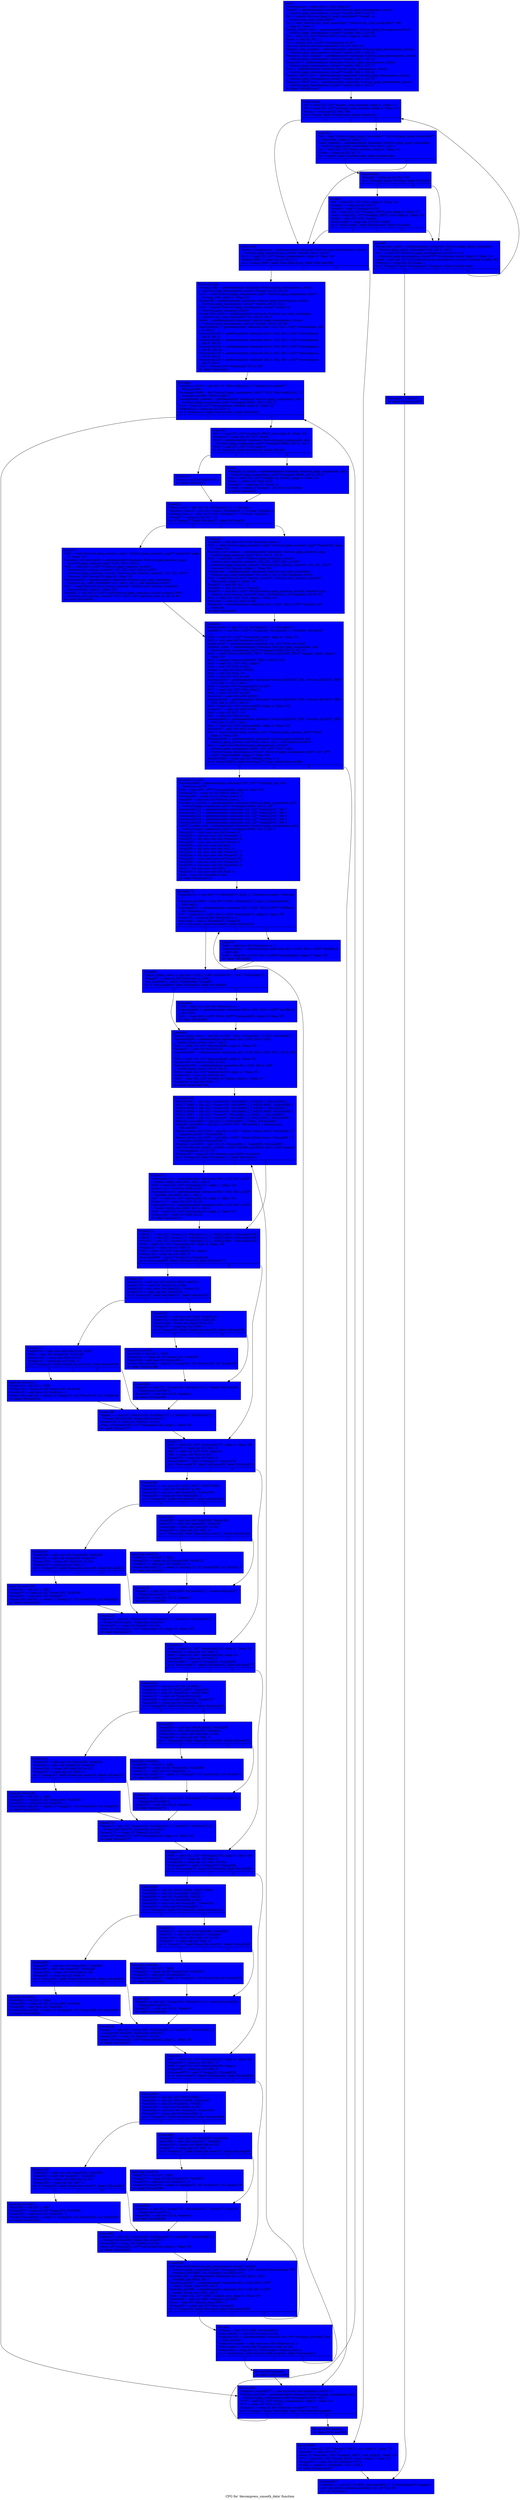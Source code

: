 digraph "CFG for 'decompress_smooth_data' function" {
	label="CFG for 'decompress_smooth_data' function";

	Node0x58850f0 [shape=record, style = filled, fillcolor = blue, label="{entry:\l  %workspace = alloca [64 x i16], align 16\l  %coef1 = getelementptr inbounds %struct.jpeg_decompress_struct,\l... %struct.jpeg_decompress_struct* %cinfo, i64 0, i32 75\l  %0 = bitcast %struct.jpeg_d_coef_controller** %coef1 to\l... %struct.my_coef_controller**\l  %1 = load %struct.my_coef_controller*, %struct.my_coef_controller** %0,\l... align 8, !tbaa !2\l  %total_iMCU_rows = getelementptr inbounds %struct.jpeg_decompress_struct,\l... %struct.jpeg_decompress_struct* %cinfo, i64 0, i32 60\l  %2 = load i32, i32* %total_iMCU_rows, align 8, !tbaa !10\l  %sub = add i32 %2, -1\l  %3 = bitcast [64 x i16]* %workspace to i8*\l  call void @llvm.lifetime.start(i64 128, i8* %3) #5\l  %input_scan_number = getelementptr inbounds %struct.jpeg_decompress_struct,\l... %struct.jpeg_decompress_struct* %cinfo, i64 0, i32 34\l  %output_scan_number = getelementptr inbounds %struct.jpeg_decompress_struct,\l... %struct.jpeg_decompress_struct* %cinfo, i64 0, i32 36\l  %inputctl = getelementptr inbounds %struct.jpeg_decompress_struct,\l... %struct.jpeg_decompress_struct* %cinfo, i64 0, i32 77\l  %Ss = getelementptr inbounds %struct.jpeg_decompress_struct,\l... %struct.jpeg_decompress_struct* %cinfo, i64 0, i32 68\l  %input_iMCU_row = getelementptr inbounds %struct.jpeg_decompress_struct,\l... %struct.jpeg_decompress_struct* %cinfo, i64 0, i32 35\l  %output_iMCU_row = getelementptr inbounds %struct.jpeg_decompress_struct,\l... %struct.jpeg_decompress_struct* %cinfo, i64 0, i32 37\l  br label %while.cond\l}"];
	Node0x58850f0 -> Node0x5884fe0;
	Node0x5884fe0 [shape=record, style = filled, fillcolor = blue, label="{while.cond:                                       \l  %4 = load i32, i32* %input_scan_number, align 4, !tbaa !11\l  %5 = load i32, i32* %output_scan_number, align 4, !tbaa !12\l  %cmp = icmp sgt i32 %4, %5\l  br i1 %cmp, label %while.end, label %land.rhs\l|{<s0>T|<s1>F}}"];
	Node0x5884fe0:s0 -> Node0x5863b70;
	Node0x5884fe0:s1 -> Node0x5863c20;
	Node0x5863c20 [shape=record, style = filled, fillcolor = blue, label="{land.rhs:                                         \l  %6 = load %struct.jpeg_input_controller*, %struct.jpeg_input_controller**\l... %inputctl, align 8, !tbaa !13\l  %eoi_reached = getelementptr inbounds %struct.jpeg_input_controller,\l... %struct.jpeg_input_controller* %6, i64 0, i32 5\l  %7 = load i32, i32* %eoi_reached, align 4, !tbaa !14\l  %lnot = icmp eq i32 %7, 0\l  br i1 %lnot, label %while.body, label %while.end\l|{<s0>T|<s1>F}}"];
	Node0x5863c20:s0 -> Node0x588f6b0;
	Node0x5863c20:s1 -> Node0x5863b70;
	Node0x588f6b0 [shape=record, style = filled, fillcolor = blue, label="{while.body:                                       \l  %cmp4 = icmp eq i32 %4, %5\l  br i1 %cmp4, label %if.then, label %if.end8\l|{<s0>T|<s1>F}}"];
	Node0x588f6b0:s0 -> Node0x588f8c0;
	Node0x588f6b0:s1 -> Node0x588f930;
	Node0x588f8c0 [shape=record, style = filled, fillcolor = blue, label="{if.then:                                          \l  %8 = load i32, i32* %Ss, align 4, !tbaa !16\l  %cmp5 = icmp eq i32 %8, 0\l  %cond = zext i1 %cmp5 to i32\l  %9 = load i32, i32* %input_iMCU_row, align 8, !tbaa !17\l  %10 = load i32, i32* %output_iMCU_row, align 8, !tbaa !18\l  %add = add i32 %10, %cond\l  %not.cmp6 = icmp ugt i32 %9, %add\l  br i1 %not.cmp6, label %while.end, label %if.end8\l|{<s0>T|<s1>F}}"];
	Node0x588f8c0:s0 -> Node0x5863b70;
	Node0x588f8c0:s1 -> Node0x588f930;
	Node0x588f930 [shape=record, style = filled, fillcolor = blue, label="{if.end8:                                          \l  %consume_input = getelementptr inbounds %struct.jpeg_input_controller,\l... %struct.jpeg_input_controller* %6, i64 0, i32 0\l  %11 = load i32 (%struct.jpeg_decompress_struct*)*, i32\l... (%struct.jpeg_decompress_struct*)** %consume_input, align 8, !tbaa !19\l  %call = tail call i32 %11(%struct.jpeg_decompress_struct* nonnull %cinfo) #5\l  %cmp10 = icmp eq i32 %call, 0\l  br i1 %cmp10, label %cleanup407.loopexit, label %while.cond\l|{<s0>T|<s1>F}}"];
	Node0x588f930:s0 -> Node0x5890a20;
	Node0x588f930:s1 -> Node0x5884fe0;
	Node0x5863b70 [shape=record, style = filled, fillcolor = blue, label="{while.end:                                        \l  %num_components = getelementptr inbounds %struct.jpeg_decompress_struct,\l... %struct.jpeg_decompress_struct* %cinfo, i64 0, i32 8\l  %12 = load i32, i32* %num_components, align 8, !tbaa !20\l  %cmp13665 = icmp sgt i32 %12, 0\l  br i1 %cmp13665, label %for.body.lr.ph, label %for.end399\l|{<s0>T|<s1>F}}"];
	Node0x5863b70:s0 -> Node0x5890d00;
	Node0x5863b70:s1 -> Node0x5890de0;
	Node0x5890d00 [shape=record, style = filled, fillcolor = blue, label="{for.body.lr.ph:                                   \l  %comp_info = getelementptr inbounds %struct.jpeg_decompress_struct,\l... %struct.jpeg_decompress_struct* %cinfo, i64 0, i32 43\l  %13 = load %struct.jpeg_component_info*, %struct.jpeg_component_info**\l... %comp_info, align 8, !tbaa !21\l  %mem38 = getelementptr inbounds %struct.jpeg_decompress_struct,\l... %struct.jpeg_decompress_struct* %cinfo, i64 0, i32 1\l  %14 = bitcast %struct.jpeg_decompress_struct* %cinfo to\l... %struct.jpeg_common_struct*\l  %coef_bits_latch = getelementptr inbounds %struct.my_coef_controller,\l... %struct.my_coef_controller* %1, i64 0, i32 6\l  %idct = getelementptr inbounds %struct.jpeg_decompress_struct,\l... %struct.jpeg_decompress_struct* %cinfo, i64 0, i32 80\l  %arraydecay = getelementptr inbounds [64 x i16], [64 x i16]* %workspace, i64\l... 0, i64 0\l  %arrayidx336 = getelementptr inbounds [64 x i16], [64 x i16]* %workspace,\l... i64 0, i64 2\l  %arrayidx282 = getelementptr inbounds [64 x i16], [64 x i16]* %workspace,\l... i64 0, i64 9\l  %arrayidx228 = getelementptr inbounds [64 x i16], [64 x i16]* %workspace,\l... i64 0, i64 16\l  %arrayidx176 = getelementptr inbounds [64 x i16], [64 x i16]* %workspace,\l... i64 0, i64 8\l  %arrayidx126 = getelementptr inbounds [64 x i16], [64 x i16]* %workspace,\l... i64 0, i64 1\l  %15 = bitcast i16* %arrayidx176 to i32*\l  br label %for.body\l}"];
	Node0x5890d00 -> Node0x5891850;
	Node0x5891850 [shape=record, style = filled, fillcolor = blue, label="{for.body:                                         \l  %indvars.iv676 = phi i64 [ 0, %for.body.lr.ph ], [ %indvars.iv.next677,\l... %for.inc396 ]\l  %compptr.0666 = phi %struct.jpeg_component_info* [ %13, %for.body.lr.ph ], [\l... %incdec.ptr398, %for.inc396 ]\l  %component_needed = getelementptr inbounds %struct.jpeg_component_info,\l... %struct.jpeg_component_info* %compptr.0666, i64 0, i32 12\l  %16 = load i32, i32* %component_needed, align 8, !tbaa !22\l  %tobool14 = icmp eq i32 %16, 0\l  br i1 %tobool14, label %for.inc396, label %if.end16\l|{<s0>T|<s1>F}}"];
	Node0x5891850:s0 -> Node0x5891a50;
	Node0x5891850:s1 -> Node0x588fbc0;
	Node0x588fbc0 [shape=record, style = filled, fillcolor = blue, label="{if.end16:                                         \l  %17 = load i32, i32* %output_iMCU_row, align 8, !tbaa !18\l  %cmp18 = icmp ult i32 %17, %sub\l  %18 = getelementptr inbounds %struct.jpeg_component_info,\l... %struct.jpeg_component_info* %compptr.0666, i64 0, i32 3\l  %19 = load i32, i32* %18, align 4\l  br i1 %cmp18, label %if.then19, label %if.else\l|{<s0>T|<s1>F}}"];
	Node0x588fbc0:s0 -> Node0x5892c50;
	Node0x588fbc0:s1 -> Node0x5892d00;
	Node0x5892c50 [shape=record, style = filled, fillcolor = blue, label="{if.then19:                                        \l  %mul = shl nsw i32 %19, 1\l  br label %if.end25\l}"];
	Node0x5892c50 -> Node0x5892f00;
	Node0x5892d00 [shape=record, style = filled, fillcolor = blue, label="{if.else:                                          \l  %height_in_blocks = getelementptr inbounds %struct.jpeg_component_info,\l... %struct.jpeg_component_info* %compptr.0666, i64 0, i32 8\l  %20 = load i32, i32* %height_in_blocks, align 8, !tbaa !24\l  %rem = urem i32 %20, %19\l  %cmp21 = icmp eq i32 %rem, 0\l  %.rem = select i1 %cmp21, i32 %19, i32 %rem\l  br label %if.end25\l}"];
	Node0x5892d00 -> Node0x5892f00;
	Node0x5892f00 [shape=record, style = filled, fillcolor = blue, label="{if.end25:                                         \l  %last_row.0 = phi i32 [ 0, %if.then19 ], [ 1, %if.else ]\l  %access_rows.0 = phi i32 [ %mul, %if.then19 ], [ %.rem, %if.else ]\l  %block_rows.1 = phi i32 [ %19, %if.then19 ], [ %.rem, %if.else ]\l  %cmp27 = icmp eq i32 %17, 0\l  br i1 %cmp27, label %if.else37, label %if.then28\l|{<s0>T|<s1>F}}"];
	Node0x5892f00:s0 -> Node0x58935e0;
	Node0x5892f00:s1 -> Node0x58936c0;
	Node0x58936c0 [shape=record, style = filled, fillcolor = blue, label="{if.then28:                                        \l  %add30 = add nsw i32 %19, %access_rows.0\l  %21 = load %struct.jpeg_memory_mgr*, %struct.jpeg_memory_mgr** %mem38, align\l... 8, !tbaa !25\l  %access_virt_barray = getelementptr inbounds %struct.jpeg_memory_mgr,\l... %struct.jpeg_memory_mgr* %21, i64 0, i32 8\l  %22 = load [64 x i16]** (%struct.jpeg_common_struct*,\l... %struct.jvirt_barray_control*, i32, i32, i32)*, [64 x i16]**\l... (%struct.jpeg_common_struct*, %struct.jvirt_barray_control*, i32, i32, i32)**\l... %access_virt_barray, align 8, !tbaa !26\l  %arrayidx = getelementptr inbounds %struct.my_coef_controller,\l... %struct.my_coef_controller* %1, i64 0, i32 5, i64 %indvars.iv676\l  %23 = load %struct.jvirt_barray_control*, %struct.jvirt_barray_control**\l... %arrayidx, align 8, !tbaa !29\l  %sub32 = add i32 %17, -1\l  %mul34 = mul i32 %19, %sub32\l  %call35 = call [64 x i16]** %22(%struct.jpeg_common_struct* nonnull %14,\l... %struct.jvirt_barray_control* %23, i32 %mul34, i32 %add30, i32 0) #5\l  %24 = load i32, i32* %18, align 4, !tbaa !30\l  %idx.ext = sext i32 %24 to i64\l  %add.ptr = getelementptr inbounds [64 x i16]*, [64 x i16]** %call35, i64\l... %idx.ext\l  br label %if.end44\l}"];
	Node0x58936c0 -> Node0x5894000;
	Node0x58935e0 [shape=record, style = filled, fillcolor = blue, label="{if.else37:                                        \l  %25 = load %struct.jpeg_memory_mgr*, %struct.jpeg_memory_mgr** %mem38, align\l... 8, !tbaa !25\l  %access_virt_barray39 = getelementptr inbounds %struct.jpeg_memory_mgr,\l... %struct.jpeg_memory_mgr* %25, i64 0, i32 8\l  %26 = load [64 x i16]** (%struct.jpeg_common_struct*,\l... %struct.jvirt_barray_control*, i32, i32, i32)*, [64 x i16]**\l... (%struct.jpeg_common_struct*, %struct.jvirt_barray_control*, i32, i32, i32)**\l... %access_virt_barray39, align 8, !tbaa !26\l  %arrayidx42 = getelementptr inbounds %struct.my_coef_controller,\l... %struct.my_coef_controller* %1, i64 0, i32 5, i64 %indvars.iv676\l  %27 = load %struct.jvirt_barray_control*, %struct.jvirt_barray_control**\l... %arrayidx42, align 8, !tbaa !29\l  %call43 = call [64 x i16]** %26(%struct.jpeg_common_struct* nonnull %14,\l... %struct.jvirt_barray_control* %27, i32 0, i32 %access_rows.0, i32 0) #5\l  br label %if.end44\l}"];
	Node0x58935e0 -> Node0x5894000;
	Node0x5894000 [shape=record, style = filled, fillcolor = blue, label="{if.end44:                                         \l  %first_row.0 = phi i32 [ 0, %if.then28 ], [ 1, %if.else37 ]\l  %buffer.0 = phi [64 x i16]** [ %add.ptr, %if.then28 ], [ %call43, %if.else37\l... ]\l  %28 = load i32*, i32** %coef_bits_latch, align 8, !tbaa !31\l  %29 = mul nsw i64 %indvars.iv676, 6\l  %add.ptr47 = getelementptr inbounds i32, i32* %28, i64 %29\l  %quant_table = getelementptr inbounds %struct.jpeg_component_info,\l... %struct.jpeg_component_info* %compptr.0666, i64 0, i32 19\l  %30 = load %struct.JQUANT_TBL*, %struct.JQUANT_TBL** %quant_table, align 8,\l... !tbaa !34\l  %31 = bitcast %struct.JQUANT_TBL* %30 to i32*\l  %32 = load i32, i32* %31, align 4\l  %33 = zext i32 %32 to i64\l  %conv = and i64 %33, 65535\l  %34 = lshr i32 %32, 16\l  %35 = zext i32 %34 to i64\l  %arrayidx53 = getelementptr inbounds %struct.JQUANT_TBL, %struct.JQUANT_TBL*\l... %30, i64 0, i32 0, i64 8\l  %36 = bitcast i16* %arrayidx53 to i32*\l  %37 = load i32, i32* %36, align 4\l  %38 = zext i32 %37 to i64\l  %conv54 = and i64 %38, 65535\l  %arrayidx56 = getelementptr inbounds %struct.JQUANT_TBL, %struct.JQUANT_TBL*\l... %30, i64 0, i32 0, i64 16\l  %39 = load i16, i16* %arrayidx56, align 4, !tbaa !35\l  %conv57 = zext i16 %39 to i64\l  %40 = lshr i32 %37, 16\l  %41 = zext i32 %40 to i64\l  %arrayidx62 = getelementptr inbounds %struct.JQUANT_TBL, %struct.JQUANT_TBL*\l... %30, i64 0, i32 0, i64 2\l  %42 = load i16, i16* %arrayidx62, align 4, !tbaa !35\l  %conv63 = zext i16 %42 to i64\l  %43 = load %struct.jpeg_inverse_dct*, %struct.jpeg_inverse_dct** %idct,\l... align 8, !tbaa !36\l  %arrayidx66 = getelementptr inbounds %struct.jpeg_inverse_dct,\l... %struct.jpeg_inverse_dct* %43, i64 0, i32 1, i64 %indvars.iv676\l  %44 = load void (%struct.jpeg_decompress_struct*,\l... %struct.jpeg_component_info*, i16*, i8**, i32)*, void\l... (%struct.jpeg_decompress_struct*, %struct.jpeg_component_info*, i16*, i8**,\l... i32)** %arrayidx66, align 8, !tbaa !29\l  %cmp70662 = icmp sgt i32 %block_rows.1, 0\l  br i1 %cmp70662, label %for.body72.lr.ph, label %for.inc396\l|{<s0>T|<s1>F}}"];
	Node0x5894000:s0 -> Node0x5895720;
	Node0x5894000:s1 -> Node0x5891a50;
	Node0x5895720 [shape=record, style = filled, fillcolor = blue, label="{for.body72.lr.ph:                                 \l  %arrayidx68 = getelementptr inbounds i8**, i8*** %output_buf, i64\l... %indvars.iv676\l  %45 = load i8**, i8*** %arrayidx68, align 8, !tbaa !29\l  %tobool75 = icmp ne i32 %first_row.0, 0\l  %tobool84 = icmp ne i32 %last_row.0, 0\l  %sub86 = add nsw i32 %block_rows.1, -1\l  %width_in_blocks = getelementptr inbounds %struct.jpeg_component_info,\l... %struct.jpeg_component_info* %compptr.0666, i64 0, i32 7\l  %arrayidx122 = getelementptr inbounds i32, i32* %add.ptr47, i64 1\l  %arrayidx172 = getelementptr inbounds i32, i32* %add.ptr47, i64 2\l  %arrayidx224 = getelementptr inbounds i32, i32* %add.ptr47, i64 3\l  %arrayidx278 = getelementptr inbounds i32, i32* %add.ptr47, i64 4\l  %arrayidx332 = getelementptr inbounds i32, i32* %add.ptr47, i64 5\l  %DCT_scaled_size = getelementptr inbounds %struct.jpeg_component_info,\l... %struct.jpeg_component_info* %compptr.0666, i64 0, i32 9\l  %mul341 = mul nuw nsw i64 %conv, 9\l  %shl350 = shl nuw nsw i64 %conv63, 7\l  %shl352 = shl nuw nsw i64 %conv63, 8\l  %mul287 = mul nuw nsw i64 %conv, 5\l  %shl296 = shl nuw nsw i64 %41, 7\l  %shl298 = shl nuw nsw i64 %41, 8\l  %shl242 = shl nuw nsw i64 %conv57, 7\l  %shl244 = shl nuw nsw i64 %conv57, 8\l  %mul181 = mul nuw nsw i64 %conv, 36\l  %shl188 = shl nuw nsw i64 %conv54, 7\l  %shl190 = shl nuw nsw i64 %conv54, 8\l  %shl = shl nuw nsw i64 %35, 7\l  %shl139 = shl nuw nsw i64 %35, 8\l  %46 = zext i32 %sub86 to i64\l  br label %for.body72\l}"];
	Node0x5895720 -> Node0x5896f70;
	Node0x5896f70 [shape=record, style = filled, fillcolor = blue, label="{for.body72:                                       \l  %indvars.iv = phi i64 [ 0, %for.body72.lr.ph ], [ %indvars.iv.next, %for.end\l... ]\l  %output_ptr.0663 = phi i8** [ %45, %for.body72.lr.ph ], [ %add.ptr392,\l... %for.end ]\l  %arrayidx74 = getelementptr inbounds [64 x i16]*, [64 x i16]** %buffer.0,\l... i64 %indvars.iv\l  %47 = load [64 x i16]*, [64 x i16]** %arrayidx74, align 8, !tbaa !29\l  %cmp76 = icmp eq i64 %indvars.iv, 0\l  %or.cond = and i1 %tobool75, %cmp76\l  br i1 %or.cond, label %if.end83, label %if.else79\l|{<s0>T|<s1>F}}"];
	Node0x5896f70:s0 -> Node0x58479e0;
	Node0x5896f70:s1 -> Node0x5847ac0;
	Node0x5847ac0 [shape=record, style = filled, fillcolor = blue, label="{if.else79:                                        \l  %48 = add nsw i64 %indvars.iv, -1\l  %arrayidx82 = getelementptr inbounds [64 x i16]*, [64 x i16]** %buffer.0,\l... i64 %48\l  %49 = load [64 x i16]*, [64 x i16]** %arrayidx82, align 8, !tbaa !29\l  br label %if.end83\l}"];
	Node0x5847ac0 -> Node0x58479e0;
	Node0x58479e0 [shape=record, style = filled, fillcolor = blue, label="{if.end83:                                         \l  %prev_block_row.0 = phi [64 x i16]* [ %49, %if.else79 ], [ %47, %for.body72 ]\l  %cmp87 = icmp eq i64 %indvars.iv, %46\l  %or.cond649 = and i1 %tobool84, %cmp87\l  br i1 %or.cond649, label %if.end94, label %if.else90\l|{<s0>T|<s1>F}}"];
	Node0x58479e0:s0 -> Node0x5897ce0;
	Node0x58479e0:s1 -> Node0x5897dc0;
	Node0x5897dc0 [shape=record, style = filled, fillcolor = blue, label="{if.else90:                                        \l  %50 = add nuw nsw i64 %indvars.iv, 1\l  %arrayidx93 = getelementptr inbounds [64 x i16]*, [64 x i16]** %buffer.0,\l... i64 %50\l  %51 = load [64 x i16]*, [64 x i16]** %arrayidx93, align 8, !tbaa !29\l  br label %if.end94\l}"];
	Node0x5897dc0 -> Node0x5897ce0;
	Node0x5897ce0 [shape=record, style = filled, fillcolor = blue, label="{if.end94:                                         \l  %next_block_row.0 = phi [64 x i16]* [ %51, %if.else90 ], [ %47, %if.end83 ]\l  %arrayidx96 = getelementptr inbounds [64 x i16], [64 x i16]*\l... %prev_block_row.0, i64 0, i64 0\l  %52 = load i16, i16* %arrayidx96, align 2, !tbaa !35\l  %conv97 = sext i16 %52 to i32\l  %arrayidx99 = getelementptr inbounds [64 x i16], [64 x i16]* %47, i64 0, i64\l... 0\l  %53 = load i16, i16* %arrayidx99, align 2, !tbaa !35\l  %conv100 = sext i16 %53 to i32\l  %arrayidx102 = getelementptr inbounds [64 x i16], [64 x i16]*\l... %next_block_row.0, i64 0, i64 0\l  %54 = load i16, i16* %arrayidx102, align 2, !tbaa !35\l  %conv103 = sext i16 %54 to i32\l  %55 = load i32, i32* %width_in_blocks, align 4, !tbaa !37\l  %sub104 = add i32 %55, -1\l  br label %for.body108\l}"];
	Node0x5897ce0 -> Node0x5898760;
	Node0x5898760 [shape=record, style = filled, fillcolor = blue, label="{for.body108:                                      \l  %DC8.0661 = phi i32 [ %conv103, %if.end94 ], [ %DC9.1, %if.end385 ]\l  %DC7.0660 = phi i32 [ %conv103, %if.end94 ], [ %DC8.0661, %if.end385 ]\l  %DC5.0659 = phi i32 [ %conv100, %if.end94 ], [ %DC6.1, %if.end385 ]\l  %DC4.0658 = phi i32 [ %conv100, %if.end94 ], [ %DC5.0659, %if.end385 ]\l  %DC2.0657 = phi i32 [ %conv97, %if.end94 ], [ %DC3.1, %if.end385 ]\l  %DC1.0656 = phi i32 [ %conv97, %if.end94 ], [ %DC2.0657, %if.end385 ]\l  %block_num.0655 = phi i32 [ 0, %if.end94 ], [ %inc, %if.end385 ]\l  %buffer_ptr.0654 = phi [64 x i16]* [ %47, %if.end94 ], [ %incdec.ptr,\l... %if.end385 ]\l  %prev_block_row.1653 = phi [64 x i16]* [ %prev_block_row.0, %if.end94 ], [\l... %incdec.ptr387, %if.end385 ]\l  %next_block_row.1652 = phi [64 x i16]* [ %next_block_row.0, %if.end94 ], [\l... %incdec.ptr388, %if.end385 ]\l  %output_col.0651 = phi i32 [ 0, %if.end94 ], [ %add389, %if.end385 ]\l  call void @jcopy_block_row([64 x i16]* %buffer_ptr.0654, [64 x i16]* nonnull\l... %workspace, i32 1) #5\l  %cmp109 = icmp ult i32 %block_num.0655, %sub104\l  br i1 %cmp109, label %if.then111, label %if.end121\l|{<s0>T|<s1>F}}"];
	Node0x5898760:s0 -> Node0x5873a90;
	Node0x5898760:s1 -> Node0x5873b70;
	Node0x5873a90 [shape=record, style = filled, fillcolor = blue, label="{if.then111:                                       \l  %arrayidx113 = getelementptr inbounds [64 x i16], [64 x i16]*\l... %prev_block_row.1653, i64 1, i64 0\l  %56 = load i16, i16* %arrayidx113, align 2, !tbaa !35\l  %conv114 = sext i16 %56 to i32\l  %arrayidx116 = getelementptr inbounds [64 x i16], [64 x i16]*\l... %buffer_ptr.0654, i64 1, i64 0\l  %57 = load i16, i16* %arrayidx116, align 2, !tbaa !35\l  %conv117 = sext i16 %57 to i32\l  %arrayidx119 = getelementptr inbounds [64 x i16], [64 x i16]*\l... %next_block_row.1652, i64 1, i64 0\l  %58 = load i16, i16* %arrayidx119, align 2, !tbaa !35\l  %conv120 = sext i16 %58 to i32\l  br label %if.end121\l}"];
	Node0x5873a90 -> Node0x5873b70;
	Node0x5873b70 [shape=record, style = filled, fillcolor = blue, label="{if.end121:                                        \l  %DC3.1 = phi i32 [ %conv114, %if.then111 ], [ %DC2.0657, %for.body108 ]\l  %DC6.1 = phi i32 [ %conv117, %if.then111 ], [ %DC5.0659, %for.body108 ]\l  %DC9.1 = phi i32 [ %conv120, %if.then111 ], [ %DC8.0661, %for.body108 ]\l  %59 = load i32, i32* %arrayidx122, align 4, !tbaa !38\l  %cmp123 = icmp ne i32 %59, 0\l  %60 = load i16, i16* %arrayidx126, align 2\l  %cmp128 = icmp eq i16 %60, 0\l  %or.cond669 = and i1 %cmp123, %cmp128\l  br i1 %or.cond669, label %if.then130, label %if.end171\l|{<s0>T|<s1>F}}"];
	Node0x5873b70:s0 -> Node0x58744e0;
	Node0x5873b70:s1 -> Node0x58745c0;
	Node0x58744e0 [shape=record, style = filled, fillcolor = blue, label="{if.then130:                                       \l  %sub132 = sub nsw i32 %DC4.0658, %DC6.1\l  %conv133 = sext i32 %sub132 to i64\l  %mul134 = mul nsw i64 %mul181, %conv133\l  %cmp135 = icmp sgt i64 %mul134, -1\l  br i1 %cmp135, label %if.then137, label %if.else151\l|{<s0>T|<s1>F}}"];
	Node0x58744e0:s0 -> Node0x5874930;
	Node0x58744e0:s1 -> Node0x5874a10;
	Node0x5874930 [shape=record, style = filled, fillcolor = blue, label="{if.then137:                                       \l  %add138 = add nsw i64 %mul134, %shl\l  %div = sdiv i64 %add138, %shl139\l  %conv140 = trunc i64 %div to i32\l  %cmp141 = icmp sgt i32 %59, 0\l  br i1 %cmp141, label %land.lhs.true143, label %if.end168\l|{<s0>T|<s1>F}}"];
	Node0x5874930:s0 -> Node0x5874db0;
	Node0x5874930:s1 -> Node0x5874eb0;
	Node0x5874db0 [shape=record, style = filled, fillcolor = blue, label="{land.lhs.true143:                                 \l  %shl144 = shl i32 1, %59\l  %cmp145 = icmp slt i32 %conv140, %shl144\l  %sub149 = add nsw i32 %shl144, -1\l  %conv140.sub149 = select i1 %cmp145, i32 %conv140, i32 %sub149\l  br label %if.end168\l}"];
	Node0x5874db0 -> Node0x5874eb0;
	Node0x5874a10 [shape=record, style = filled, fillcolor = blue, label="{if.else151:                                       \l  %sub153 = sub nsw i64 %shl, %mul134\l  %div155 = sdiv i64 %sub153, %shl139\l  %conv156 = trunc i64 %div155 to i32\l  %cmp157 = icmp sgt i32 %59, 0\l  br i1 %cmp157, label %land.lhs.true159, label %if.end166\l|{<s0>T|<s1>F}}"];
	Node0x5874a10:s0 -> Node0x58754a0;
	Node0x5874a10:s1 -> Node0x58755a0;
	Node0x58754a0 [shape=record, style = filled, fillcolor = blue, label="{land.lhs.true159:                                 \l  %shl160 = shl i32 1, %59\l  %cmp161 = icmp slt i32 %conv156, %shl160\l  %sub165 = add nsw i32 %shl160, -1\l  %conv156.sub165 = select i1 %cmp161, i32 %conv156, i32 %sub165\l  br label %if.end166\l}"];
	Node0x58754a0 -> Node0x58755a0;
	Node0x58755a0 [shape=record, style = filled, fillcolor = blue, label="{if.end166:                                        \l  %pred.0 = phi i32 [ %conv156, %if.else151 ], [ %conv156.sub165,\l... %land.lhs.true159 ]\l  %sub167 = sub nsw i32 0, %pred.0\l  br label %if.end168\l}"];
	Node0x58755a0 -> Node0x5874eb0;
	Node0x5874eb0 [shape=record, style = filled, fillcolor = blue, label="{if.end168:                                        \l  %pred.1 = phi i32 [ %conv140, %if.then137 ], [ %sub167, %if.end166 ], [\l... %conv140.sub149, %land.lhs.true143 ]\l  %conv169 = trunc i32 %pred.1 to i16\l  store i16 %conv169, i16* %arrayidx126, align 2, !tbaa !35\l  br label %if.end171\l}"];
	Node0x5874eb0 -> Node0x58745c0;
	Node0x58745c0 [shape=record, style = filled, fillcolor = blue, label="{if.end171:                                        \l  %61 = load i32, i32* %arrayidx172, align 4, !tbaa !38\l  %cmp173 = icmp ne i32 %61, 0\l  %62 = load i32, i32* %15, align 16\l  %63 = trunc i32 %62 to i16\l  %cmp178 = icmp eq i16 %63, 0\l  %or.cond670 = and i1 %cmp173, %cmp178\l  br i1 %or.cond670, label %if.then180, label %if.end223\l|{<s0>T|<s1>F}}"];
	Node0x58745c0:s0 -> Node0x5895f10;
	Node0x58745c0:s1 -> Node0x5895ff0;
	Node0x5895f10 [shape=record, style = filled, fillcolor = blue, label="{if.then180:                                       \l  %sub182 = sub nsw i32 %DC2.0657, %DC8.0661\l  %conv183 = sext i32 %sub182 to i64\l  %mul184 = mul nsw i64 %mul181, %conv183\l  %cmp185 = icmp sgt i64 %mul184, -1\l  br i1 %cmp185, label %if.then187, label %if.else203\l|{<s0>T|<s1>F}}"];
	Node0x5895f10:s0 -> Node0x5896360;
	Node0x5895f10:s1 -> Node0x5896440;
	Node0x5896360 [shape=record, style = filled, fillcolor = blue, label="{if.then187:                                       \l  %add189 = add nsw i64 %mul184, %shl188\l  %div191 = sdiv i64 %add189, %shl190\l  %conv192 = trunc i64 %div191 to i32\l  %cmp193 = icmp sgt i32 %61, 0\l  br i1 %cmp193, label %land.lhs.true195, label %if.end220\l|{<s0>T|<s1>F}}"];
	Node0x5896360:s0 -> Node0x5896710;
	Node0x5896360:s1 -> Node0x58a1730;
	Node0x5896710 [shape=record, style = filled, fillcolor = blue, label="{land.lhs.true195:                                 \l  %shl196 = shl i32 1, %61\l  %cmp197 = icmp slt i32 %conv192, %shl196\l  %sub201 = add nsw i32 %shl196, -1\l  %conv192.sub201 = select i1 %cmp197, i32 %conv192, i32 %sub201\l  br label %if.end220\l}"];
	Node0x5896710 -> Node0x58a1730;
	Node0x5896440 [shape=record, style = filled, fillcolor = blue, label="{if.else203:                                       \l  %sub205 = sub nsw i64 %shl188, %mul184\l  %div207 = sdiv i64 %sub205, %shl190\l  %conv208 = trunc i64 %div207 to i32\l  %cmp209 = icmp sgt i32 %61, 0\l  br i1 %cmp209, label %land.lhs.true211, label %if.end218\l|{<s0>T|<s1>F}}"];
	Node0x5896440:s0 -> Node0x58a1d50;
	Node0x5896440:s1 -> Node0x58a1e50;
	Node0x58a1d50 [shape=record, style = filled, fillcolor = blue, label="{land.lhs.true211:                                 \l  %shl212 = shl i32 1, %61\l  %cmp213 = icmp slt i32 %conv208, %shl212\l  %sub217 = add nsw i32 %shl212, -1\l  %conv208.sub217 = select i1 %cmp213, i32 %conv208, i32 %sub217\l  br label %if.end218\l}"];
	Node0x58a1d50 -> Node0x58a1e50;
	Node0x58a1e50 [shape=record, style = filled, fillcolor = blue, label="{if.end218:                                        \l  %pred.2 = phi i32 [ %conv208, %if.else203 ], [ %conv208.sub217,\l... %land.lhs.true211 ]\l  %sub219 = sub nsw i32 0, %pred.2\l  br label %if.end220\l}"];
	Node0x58a1e50 -> Node0x58a1730;
	Node0x58a1730 [shape=record, style = filled, fillcolor = blue, label="{if.end220:                                        \l  %pred.3 = phi i32 [ %conv192, %if.then187 ], [ %sub219, %if.end218 ], [\l... %conv192.sub201, %land.lhs.true195 ]\l  %conv221 = trunc i32 %pred.3 to i16\l  store i16 %conv221, i16* %arrayidx176, align 16, !tbaa !35\l  br label %if.end223\l}"];
	Node0x58a1730 -> Node0x5895ff0;
	Node0x5895ff0 [shape=record, style = filled, fillcolor = blue, label="{if.end223:                                        \l  %64 = load i32, i32* %arrayidx224, align 4, !tbaa !38\l  %cmp225 = icmp ne i32 %64, 0\l  %65 = load i16, i16* %arrayidx228, align 16\l  %cmp230 = icmp eq i16 %65, 0\l  %or.cond671 = and i1 %cmp225, %cmp230\l  br i1 %or.cond671, label %if.then232, label %if.end277\l|{<s0>T|<s1>F}}"];
	Node0x5895ff0:s0 -> Node0x5894bf0;
	Node0x5895ff0:s1 -> Node0x58a2a90;
	Node0x5894bf0 [shape=record, style = filled, fillcolor = blue, label="{if.then232:                                       \l  %mul235 = shl nsw i32 %DC5.0659, 1\l  %add234 = sub i32 %DC2.0657, %mul235\l  %sub236 = add i32 %add234, %DC8.0661\l  %conv237 = sext i32 %sub236 to i64\l  %mul238 = mul nsw i64 %mul341, %conv237\l  %cmp239 = icmp sgt i64 %mul238, -1\l  br i1 %cmp239, label %if.then241, label %if.else257\l|{<s0>T|<s1>F}}"];
	Node0x5894bf0:s0 -> Node0x58a2f20;
	Node0x5894bf0:s1 -> Node0x58a3000;
	Node0x58a2f20 [shape=record, style = filled, fillcolor = blue, label="{if.then241:                                       \l  %add243 = add nsw i64 %mul238, %shl242\l  %div245 = sdiv i64 %add243, %shl244\l  %conv246 = trunc i64 %div245 to i32\l  %cmp247 = icmp sgt i32 %64, 0\l  br i1 %cmp247, label %land.lhs.true249, label %if.end274\l|{<s0>T|<s1>F}}"];
	Node0x58a2f20:s0 -> Node0x58a33a0;
	Node0x58a2f20:s1 -> Node0x58a34a0;
	Node0x58a33a0 [shape=record, style = filled, fillcolor = blue, label="{land.lhs.true249:                                 \l  %shl250 = shl i32 1, %64\l  %cmp251 = icmp slt i32 %conv246, %shl250\l  %sub255 = add nsw i32 %shl250, -1\l  %conv246.sub255 = select i1 %cmp251, i32 %conv246, i32 %sub255\l  br label %if.end274\l}"];
	Node0x58a33a0 -> Node0x58a34a0;
	Node0x58a3000 [shape=record, style = filled, fillcolor = blue, label="{if.else257:                                       \l  %sub259 = sub nsw i64 %shl242, %mul238\l  %div261 = sdiv i64 %sub259, %shl244\l  %conv262 = trunc i64 %div261 to i32\l  %cmp263 = icmp sgt i32 %64, 0\l  br i1 %cmp263, label %land.lhs.true265, label %if.end272\l|{<s0>T|<s1>F}}"];
	Node0x58a3000:s0 -> Node0x58a3a90;
	Node0x58a3000:s1 -> Node0x58a3b90;
	Node0x58a3a90 [shape=record, style = filled, fillcolor = blue, label="{land.lhs.true265:                                 \l  %shl266 = shl i32 1, %64\l  %cmp267 = icmp slt i32 %conv262, %shl266\l  %sub271 = add nsw i32 %shl266, -1\l  %conv262.sub271 = select i1 %cmp267, i32 %conv262, i32 %sub271\l  br label %if.end272\l}"];
	Node0x58a3a90 -> Node0x58a3b90;
	Node0x58a3b90 [shape=record, style = filled, fillcolor = blue, label="{if.end272:                                        \l  %pred.4 = phi i32 [ %conv262, %if.else257 ], [ %conv262.sub271,\l... %land.lhs.true265 ]\l  %sub273 = sub nsw i32 0, %pred.4\l  br label %if.end274\l}"];
	Node0x58a3b90 -> Node0x58a34a0;
	Node0x58a34a0 [shape=record, style = filled, fillcolor = blue, label="{if.end274:                                        \l  %pred.5 = phi i32 [ %conv246, %if.then241 ], [ %sub273, %if.end272 ], [\l... %conv246.sub255, %land.lhs.true249 ]\l  %conv275 = trunc i32 %pred.5 to i16\l  store i16 %conv275, i16* %arrayidx228, align 16, !tbaa !35\l  br label %if.end277\l}"];
	Node0x58a34a0 -> Node0x58a2a90;
	Node0x58a2a90 [shape=record, style = filled, fillcolor = blue, label="{if.end277:                                        \l  %66 = load i32, i32* %arrayidx278, align 4, !tbaa !38\l  %cmp279 = icmp ne i32 %66, 0\l  %cmp284 = icmp ult i32 %62, 65536\l  %or.cond672 = and i1 %cmp279, %cmp284\l  br i1 %or.cond672, label %if.then286, label %if.end331\l|{<s0>T|<s1>F}}"];
	Node0x58a2a90:s0 -> Node0x58a44a0;
	Node0x58a2a90:s1 -> Node0x58a4580;
	Node0x58a44a0 [shape=record, style = filled, fillcolor = blue, label="{if.then286:                                       \l  %sub288 = sub i32 %DC1.0656, %DC7.0660\l  %sub289 = sub i32 %sub288, %DC3.1\l  %add290 = add i32 %sub289, %DC9.1\l  %conv291 = sext i32 %add290 to i64\l  %mul292 = mul nsw i64 %mul287, %conv291\l  %cmp293 = icmp sgt i64 %mul292, -1\l  br i1 %cmp293, label %if.then295, label %if.else311\l|{<s0>T|<s1>F}}"];
	Node0x58a44a0:s0 -> Node0x58a4a30;
	Node0x58a44a0:s1 -> Node0x58a4b10;
	Node0x58a4a30 [shape=record, style = filled, fillcolor = blue, label="{if.then295:                                       \l  %add297 = add nsw i64 %mul292, %shl296\l  %div299 = sdiv i64 %add297, %shl298\l  %conv300 = trunc i64 %div299 to i32\l  %cmp301 = icmp sgt i32 %66, 0\l  br i1 %cmp301, label %land.lhs.true303, label %if.end328\l|{<s0>T|<s1>F}}"];
	Node0x58a4a30:s0 -> Node0x58a4eb0;
	Node0x58a4a30:s1 -> Node0x58a4fb0;
	Node0x58a4eb0 [shape=record, style = filled, fillcolor = blue, label="{land.lhs.true303:                                 \l  %shl304 = shl i32 1, %66\l  %cmp305 = icmp slt i32 %conv300, %shl304\l  %sub309 = add nsw i32 %shl304, -1\l  %conv300.sub309 = select i1 %cmp305, i32 %conv300, i32 %sub309\l  br label %if.end328\l}"];
	Node0x58a4eb0 -> Node0x58a4fb0;
	Node0x58a4b10 [shape=record, style = filled, fillcolor = blue, label="{if.else311:                                       \l  %sub313 = sub nsw i64 %shl296, %mul292\l  %div315 = sdiv i64 %sub313, %shl298\l  %conv316 = trunc i64 %div315 to i32\l  %cmp317 = icmp sgt i32 %66, 0\l  br i1 %cmp317, label %land.lhs.true319, label %if.end326\l|{<s0>T|<s1>F}}"];
	Node0x58a4b10:s0 -> Node0x58a55a0;
	Node0x58a4b10:s1 -> Node0x58a56a0;
	Node0x58a55a0 [shape=record, style = filled, fillcolor = blue, label="{land.lhs.true319:                                 \l  %shl320 = shl i32 1, %66\l  %cmp321 = icmp slt i32 %conv316, %shl320\l  %sub325 = add nsw i32 %shl320, -1\l  %conv316.sub325 = select i1 %cmp321, i32 %conv316, i32 %sub325\l  br label %if.end326\l}"];
	Node0x58a55a0 -> Node0x58a56a0;
	Node0x58a56a0 [shape=record, style = filled, fillcolor = blue, label="{if.end326:                                        \l  %pred.6 = phi i32 [ %conv316, %if.else311 ], [ %conv316.sub325,\l... %land.lhs.true319 ]\l  %sub327 = sub nsw i32 0, %pred.6\l  br label %if.end328\l}"];
	Node0x58a56a0 -> Node0x58a4fb0;
	Node0x58a4fb0 [shape=record, style = filled, fillcolor = blue, label="{if.end328:                                        \l  %pred.7 = phi i32 [ %conv300, %if.then295 ], [ %sub327, %if.end326 ], [\l... %conv300.sub309, %land.lhs.true303 ]\l  %conv329 = trunc i32 %pred.7 to i16\l  store i16 %conv329, i16* %arrayidx282, align 2, !tbaa !35\l  br label %if.end331\l}"];
	Node0x58a4fb0 -> Node0x58a4580;
	Node0x58a4580 [shape=record, style = filled, fillcolor = blue, label="{if.end331:                                        \l  %67 = load i32, i32* %arrayidx332, align 4, !tbaa !38\l  %cmp333 = icmp ne i32 %67, 0\l  %68 = load i16, i16* %arrayidx336, align 4\l  %cmp338 = icmp eq i16 %68, 0\l  %or.cond673 = and i1 %cmp333, %cmp338\l  br i1 %or.cond673, label %if.then340, label %if.end385\l|{<s0>T|<s1>F}}"];
	Node0x58a4580:s0 -> Node0x58a6010;
	Node0x58a4580:s1 -> Node0x5898900;
	Node0x58a6010 [shape=record, style = filled, fillcolor = blue, label="{if.then340:                                       \l  %mul343 = shl nsw i32 %DC5.0659, 1\l  %add342 = sub i32 %DC4.0658, %mul343\l  %sub344 = add i32 %add342, %DC6.1\l  %conv345 = sext i32 %sub344 to i64\l  %mul346 = mul nsw i64 %mul341, %conv345\l  %cmp347 = icmp sgt i64 %mul346, -1\l  br i1 %cmp347, label %if.then349, label %if.else365\l|{<s0>T|<s1>F}}"];
	Node0x58a6010:s0 -> Node0x58a64c0;
	Node0x58a6010:s1 -> Node0x58a65a0;
	Node0x58a64c0 [shape=record, style = filled, fillcolor = blue, label="{if.then349:                                       \l  %add351 = add nsw i64 %mul346, %shl350\l  %div353 = sdiv i64 %add351, %shl352\l  %conv354 = trunc i64 %div353 to i32\l  %cmp355 = icmp sgt i32 %67, 0\l  br i1 %cmp355, label %land.lhs.true357, label %if.end382\l|{<s0>T|<s1>F}}"];
	Node0x58a64c0:s0 -> Node0x58a6940;
	Node0x58a64c0:s1 -> Node0x58a6a40;
	Node0x58a6940 [shape=record, style = filled, fillcolor = blue, label="{land.lhs.true357:                                 \l  %shl358 = shl i32 1, %67\l  %cmp359 = icmp slt i32 %conv354, %shl358\l  %sub363 = add nsw i32 %shl358, -1\l  %conv354.sub363 = select i1 %cmp359, i32 %conv354, i32 %sub363\l  br label %if.end382\l}"];
	Node0x58a6940 -> Node0x58a6a40;
	Node0x58a65a0 [shape=record, style = filled, fillcolor = blue, label="{if.else365:                                       \l  %sub367 = sub nsw i64 %shl350, %mul346\l  %div369 = sdiv i64 %sub367, %shl352\l  %conv370 = trunc i64 %div369 to i32\l  %cmp371 = icmp sgt i32 %67, 0\l  br i1 %cmp371, label %land.lhs.true373, label %if.end380\l|{<s0>T|<s1>F}}"];
	Node0x58a65a0:s0 -> Node0x58a7030;
	Node0x58a65a0:s1 -> Node0x58a7130;
	Node0x58a7030 [shape=record, style = filled, fillcolor = blue, label="{land.lhs.true373:                                 \l  %shl374 = shl i32 1, %67\l  %cmp375 = icmp slt i32 %conv370, %shl374\l  %sub379 = add nsw i32 %shl374, -1\l  %conv370.sub379 = select i1 %cmp375, i32 %conv370, i32 %sub379\l  br label %if.end380\l}"];
	Node0x58a7030 -> Node0x58a7130;
	Node0x58a7130 [shape=record, style = filled, fillcolor = blue, label="{if.end380:                                        \l  %pred.8 = phi i32 [ %conv370, %if.else365 ], [ %conv370.sub379,\l... %land.lhs.true373 ]\l  %sub381 = sub nsw i32 0, %pred.8\l  br label %if.end382\l}"];
	Node0x58a7130 -> Node0x58a6a40;
	Node0x58a6a40 [shape=record, style = filled, fillcolor = blue, label="{if.end382:                                        \l  %pred.9 = phi i32 [ %conv354, %if.then349 ], [ %sub381, %if.end380 ], [\l... %conv354.sub363, %land.lhs.true357 ]\l  %conv383 = trunc i32 %pred.9 to i16\l  store i16 %conv383, i16* %arrayidx336, align 4, !tbaa !35\l  br label %if.end385\l}"];
	Node0x58a6a40 -> Node0x5898900;
	Node0x5898900 [shape=record, style = filled, fillcolor = blue, label="{if.end385:                                        \l  call void %44(%struct.jpeg_decompress_struct* %cinfo,\l... %struct.jpeg_component_info* %compptr.0666, i16* nonnull %arraydecay, i8**\l... %output_ptr.0663, i32 %output_col.0651) #5\l  %incdec.ptr = getelementptr inbounds [64 x i16], [64 x i16]*\l... %buffer_ptr.0654, i64 1\l  %incdec.ptr387 = getelementptr inbounds [64 x i16], [64 x i16]*\l... %prev_block_row.1653, i64 1\l  %incdec.ptr388 = getelementptr inbounds [64 x i16], [64 x i16]*\l... %next_block_row.1652, i64 1\l  %69 = load i32, i32* %DCT_scaled_size, align 4, !tbaa !39\l  %add389 = add i32 %69, %output_col.0651\l  %inc = add i32 %block_num.0655, 1\l  %cmp106 = icmp ugt i32 %inc, %sub104\l  br i1 %cmp106, label %for.end, label %for.body108\l|{<s0>T|<s1>F}}"];
	Node0x5898900:s0 -> Node0x58970f0;
	Node0x5898900:s1 -> Node0x5898760;
	Node0x58970f0 [shape=record, style = filled, fillcolor = blue, label="{for.end:                                          \l  %.lcssa = phi i32 [ %69, %if.end385 ]\l  %idx.ext391 = sext i32 %.lcssa to i64\l  %add.ptr392 = getelementptr inbounds i8*, i8** %output_ptr.0663, i64\l... %idx.ext391\l  %indvars.iv.next = add nuw nsw i64 %indvars.iv, 1\l  %lftr.wideiv = trunc i64 %indvars.iv.next to i32\l  %exitcond = icmp eq i32 %lftr.wideiv, %block_rows.1\l  br i1 %exitcond, label %for.inc396.loopexit, label %for.body72\l|{<s0>T|<s1>F}}"];
	Node0x58970f0:s0 -> Node0x58a8060;
	Node0x58970f0:s1 -> Node0x5896f70;
	Node0x58a8060 [shape=record, style = filled, fillcolor = blue, label="{for.inc396.loopexit:                              \l  br label %for.inc396\l}"];
	Node0x58a8060 -> Node0x5891a50;
	Node0x5891a50 [shape=record, style = filled, fillcolor = blue, label="{for.inc396:                                       \l  %indvars.iv.next677 = add nuw nsw i64 %indvars.iv676, 1\l  %incdec.ptr398 = getelementptr inbounds %struct.jpeg_component_info,\l... %struct.jpeg_component_info* %compptr.0666, i64 1\l  %70 = load i32, i32* %num_components, align 8, !tbaa !20\l  %71 = sext i32 %70 to i64\l  %cmp13 = icmp slt i64 %indvars.iv.next677, %71\l  br i1 %cmp13, label %for.body, label %for.end399.loopexit\l|{<s0>T|<s1>F}}"];
	Node0x5891a50:s0 -> Node0x5891850;
	Node0x5891a50:s1 -> Node0x58a8350;
	Node0x58a8350 [shape=record, style = filled, fillcolor = blue, label="{for.end399.loopexit:                              \l  br label %for.end399\l}"];
	Node0x58a8350 -> Node0x5890de0;
	Node0x5890de0 [shape=record, style = filled, fillcolor = blue, label="{for.end399:                                       \l  %72 = load i32, i32* %output_iMCU_row, align 8, !tbaa !18\l  %inc401 = add i32 %72, 1\l  store i32 %inc401, i32* %output_iMCU_row, align 8, !tbaa !18\l  %73 = load i32, i32* %total_iMCU_rows, align 8, !tbaa !10\l  %cmp403 = icmp ult i32 %inc401, %73\l  %.650 = select i1 %cmp403, i32 3, i32 4\l  br label %cleanup407\l}"];
	Node0x5890de0 -> Node0x58a86b0;
	Node0x5890a20 [shape=record, style = filled, fillcolor = blue, label="{cleanup407.loopexit:                              \l  br label %cleanup407\l}"];
	Node0x5890a20 -> Node0x58a86b0;
	Node0x58a86b0 [shape=record, style = filled, fillcolor = blue, label="{cleanup407:                                       \l  %retval.0 = phi i32 [ %.650, %for.end399 ], [ 0, %cleanup407.loopexit ]\l  call void @llvm.lifetime.end(i64 128, i8* %3) #5\l  ret i32 %retval.0\l}"];
}
